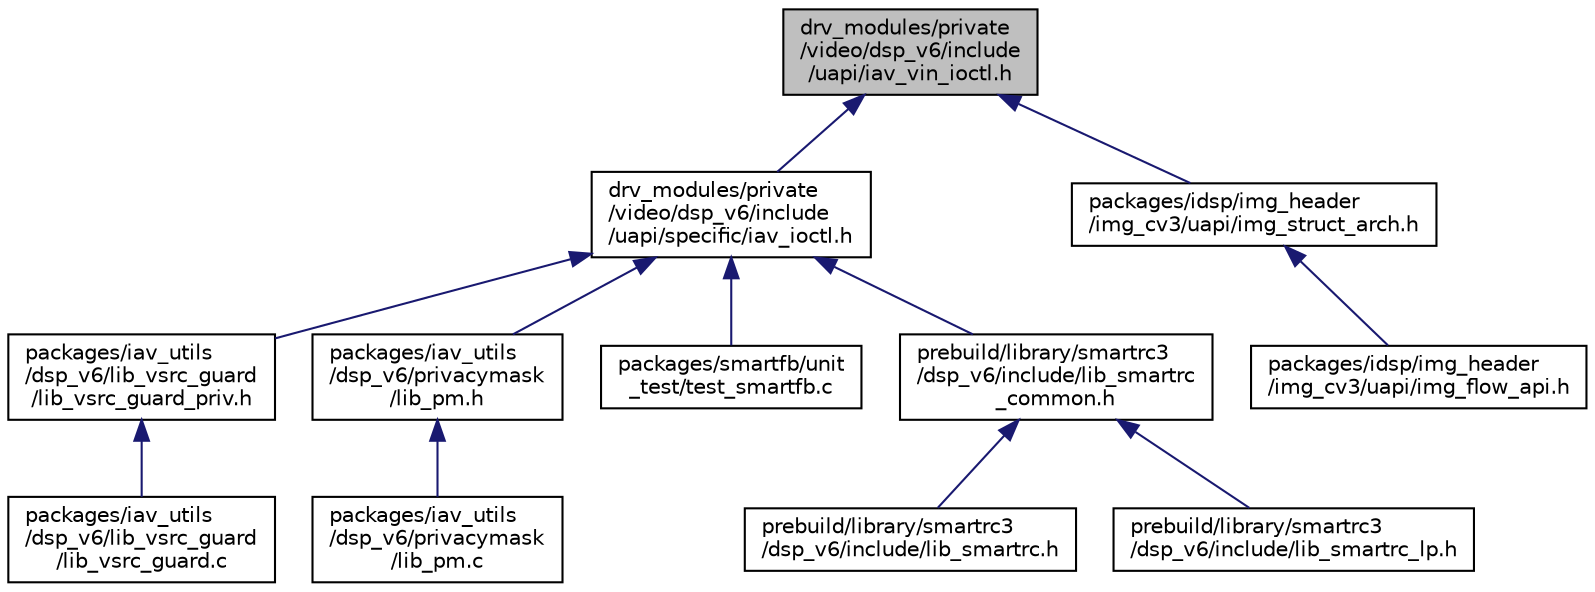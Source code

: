digraph "drv_modules/private/video/dsp_v6/include/uapi/iav_vin_ioctl.h"
{
 // INTERACTIVE_SVG=YES
 // LATEX_PDF_SIZE
  bgcolor="transparent";
  edge [fontname="Helvetica",fontsize="10",labelfontname="Helvetica",labelfontsize="10"];
  node [fontname="Helvetica",fontsize="10",shape=record];
  Node1 [label="drv_modules/private\l/video/dsp_v6/include\l/uapi/iav_vin_ioctl.h",height=0.2,width=0.4,color="black", fillcolor="grey75", style="filled", fontcolor="black",tooltip="This file defines IAV Video Input Configuration IOCTL api."];
  Node1 -> Node2 [dir="back",color="midnightblue",fontsize="10",style="solid",fontname="Helvetica"];
  Node2 [label="drv_modules/private\l/video/dsp_v6/include\l/uapi/specific/iav_ioctl.h",height=0.2,width=0.4,color="black",URL="$de/d89/iav__ioctl_8h.html",tooltip="This file defines IAV driver ioctl api."];
  Node2 -> Node3 [dir="back",color="midnightblue",fontsize="10",style="solid",fontname="Helvetica"];
  Node3 [label="packages/iav_utils\l/dsp_v6/lib_vsrc_guard\l/lib_vsrc_guard_priv.h",height=0.2,width=0.4,color="black",URL="$d4/de3/lib__vsrc__guard__priv_8h.html",tooltip=" "];
  Node3 -> Node4 [dir="back",color="midnightblue",fontsize="10",style="solid",fontname="Helvetica"];
  Node4 [label="packages/iav_utils\l/dsp_v6/lib_vsrc_guard\l/lib_vsrc_guard.c",height=0.2,width=0.4,color="black",URL="$d0/d1e/lib__vsrc__guard_8c.html",tooltip=" "];
  Node2 -> Node5 [dir="back",color="midnightblue",fontsize="10",style="solid",fontname="Helvetica"];
  Node5 [label="packages/iav_utils\l/dsp_v6/privacymask\l/lib_pm.h",height=0.2,width=0.4,color="black",URL="$d0/d16/lib__pm_8h.html",tooltip=" "];
  Node5 -> Node6 [dir="back",color="midnightblue",fontsize="10",style="solid",fontname="Helvetica"];
  Node6 [label="packages/iav_utils\l/dsp_v6/privacymask\l/lib_pm.c",height=0.2,width=0.4,color="black",URL="$db/dab/lib__pm_8c.html",tooltip=" "];
  Node2 -> Node7 [dir="back",color="midnightblue",fontsize="10",style="solid",fontname="Helvetica"];
  Node7 [label="packages/smartfb/unit\l_test/test_smartfb.c",height=0.2,width=0.4,color="black",URL="$dc/d60/test__smartfb_8c.html",tooltip=" "];
  Node2 -> Node8 [dir="back",color="midnightblue",fontsize="10",style="solid",fontname="Helvetica"];
  Node8 [label="prebuild/library/smartrc3\l/dsp_v6/include/lib_smartrc\l_common.h",height=0.2,width=0.4,color="black",URL="$de/d2b/lib__smartrc__common_8h.html",tooltip=" "];
  Node8 -> Node9 [dir="back",color="midnightblue",fontsize="10",style="solid",fontname="Helvetica"];
  Node9 [label="prebuild/library/smartrc3\l/dsp_v6/include/lib_smartrc.h",height=0.2,width=0.4,color="black",URL="$d3/d35/lib__smartrc_8h.html",tooltip=" "];
  Node8 -> Node10 [dir="back",color="midnightblue",fontsize="10",style="solid",fontname="Helvetica"];
  Node10 [label="prebuild/library/smartrc3\l/dsp_v6/include/lib_smartrc_lp.h",height=0.2,width=0.4,color="black",URL="$d0/d3a/lib__smartrc__lp_8h.html",tooltip=" "];
  Node1 -> Node11 [dir="back",color="midnightblue",fontsize="10",style="solid",fontname="Helvetica"];
  Node11 [label="packages/idsp/img_header\l/img_cv3/uapi/img_struct_arch.h",height=0.2,width=0.4,color="black",URL="$d2/d1b/img__struct__arch_8h.html",tooltip=" "];
  Node11 -> Node12 [dir="back",color="midnightblue",fontsize="10",style="solid",fontname="Helvetica"];
  Node12 [label="packages/idsp/img_header\l/img_cv3/uapi/img_flow_api.h",height=0.2,width=0.4,color="black",URL="$d3/d95/img__flow__api_8h.html",tooltip="This file defines basic Image Flow Library APIs."];
}
